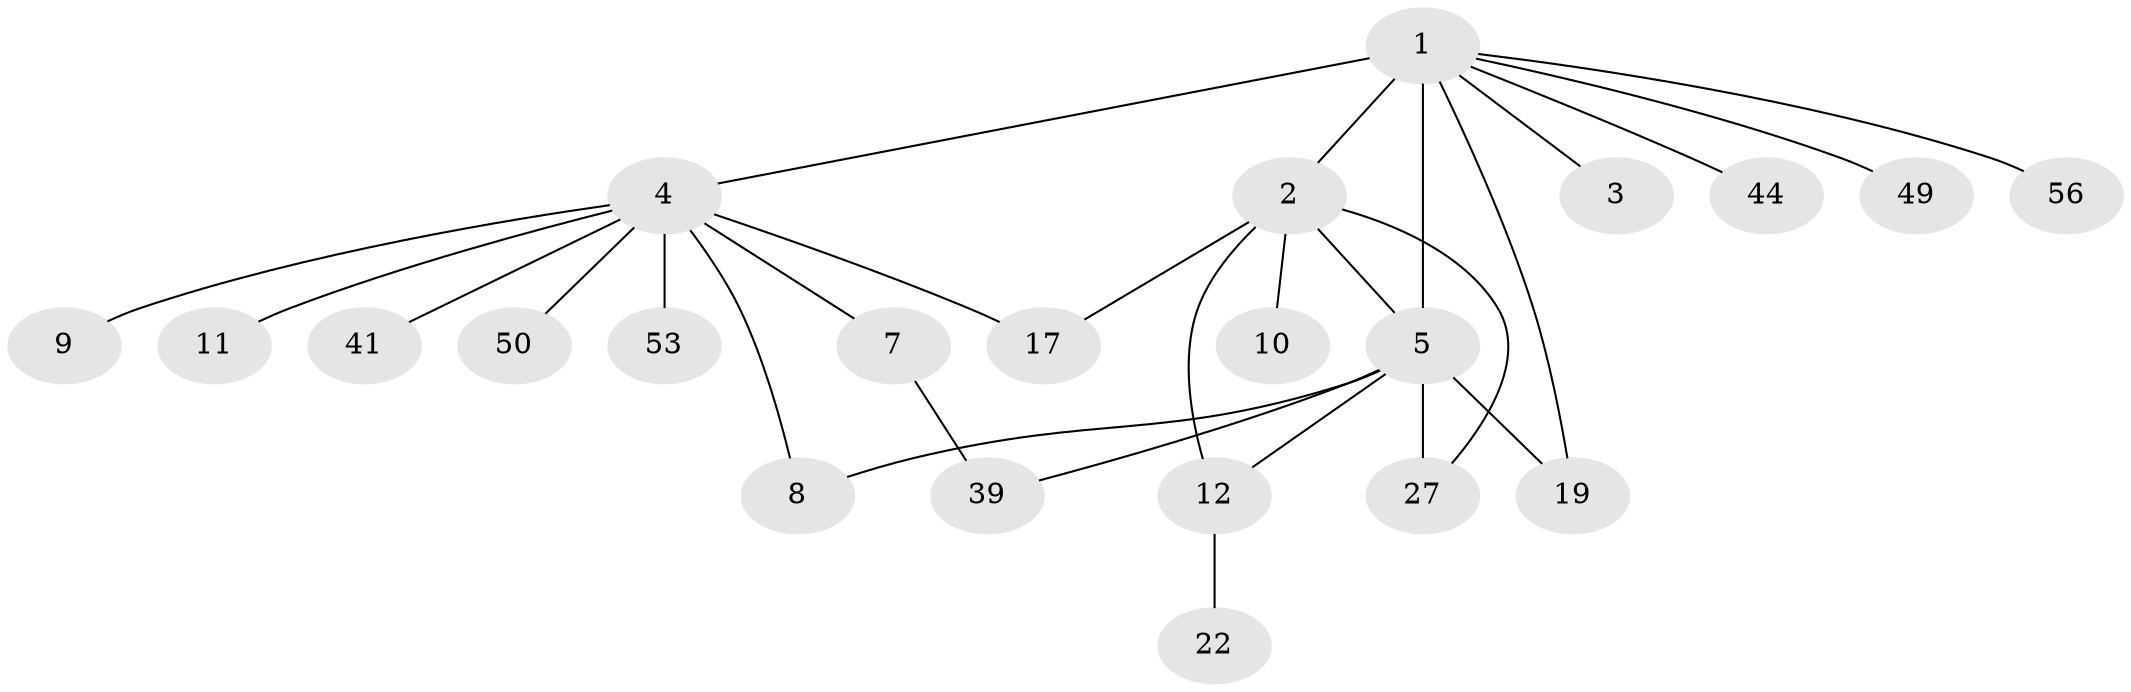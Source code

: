 // original degree distribution, {12: 0.013333333333333334, 6: 0.02666666666666667, 1: 0.5333333333333333, 9: 0.013333333333333334, 17: 0.013333333333333334, 8: 0.013333333333333334, 4: 0.08, 2: 0.2, 5: 0.02666666666666667, 3: 0.08}
// Generated by graph-tools (version 1.1) at 2025/18/03/04/25 18:18:19]
// undirected, 22 vertices, 28 edges
graph export_dot {
graph [start="1"]
  node [color=gray90,style=filled];
  1;
  2;
  3;
  4;
  5 [super="+23+20+32+16+51+61+66+71+48+6+18+15"];
  7 [super="+59+40"];
  8 [super="+14"];
  9 [super="+36"];
  10;
  11;
  12 [super="+70+13+42"];
  17;
  19 [super="+24+38+37+21"];
  22;
  27 [super="+74+31"];
  39 [super="+45+46"];
  41 [super="+43"];
  44;
  49;
  50;
  53;
  56;
  1 -- 2;
  1 -- 3;
  1 -- 4;
  1 -- 5 [weight=4];
  1 -- 19;
  1 -- 44;
  1 -- 49;
  1 -- 56;
  2 -- 10;
  2 -- 12;
  2 -- 17;
  2 -- 27;
  2 -- 5;
  4 -- 7;
  4 -- 8;
  4 -- 9;
  4 -- 11;
  4 -- 17;
  4 -- 41;
  4 -- 50;
  4 -- 53;
  5 -- 39;
  5 -- 19 [weight=2];
  5 -- 27 [weight=2];
  5 -- 12;
  5 -- 8;
  7 -- 39;
  12 -- 22;
}
